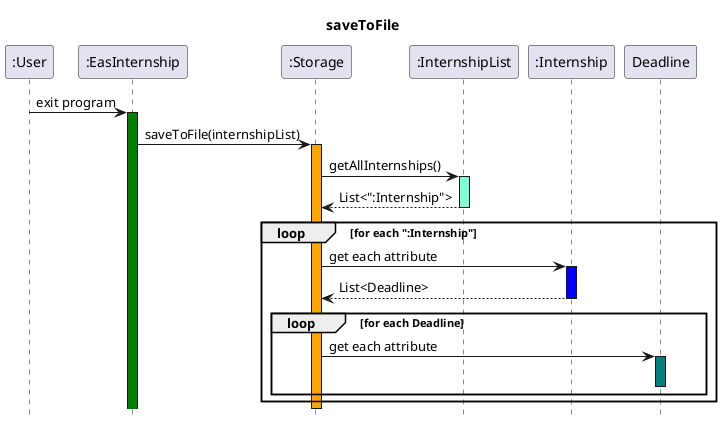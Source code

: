 @startuml
Title saveToFile
hide footbox
participant ":User"
participant ":EasInternship"
participant ":Storage"
participant ":InternshipList"
participant ":Internship"

":User" -> ":EasInternship": exit program
activate ":EasInternship" #green
":EasInternship" -> ":Storage" : saveToFile(internshipList)
activate ":Storage" #orange
":Storage" -> ":InternshipList" : getAllInternships()
activate ":InternshipList" #aquamarine
":InternshipList" --> ":Storage" : List<":Internship">
deactivate ":InternshipList"

loop for each ":Internship"
":Storage"-> ":Internship" : get each attribute
activate ":Internship" #blue
":Internship" --> ":Storage" : List<Deadline>
deactivate ":Internship"
    loop for each Deadline
        ":Storage" -> Deadline : get each attribute
        activate Deadline  #teal
        deactivate Deadline
    end
end

deactivate ":Storage"
@enduml